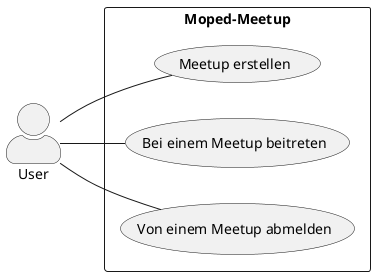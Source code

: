 @startuml
skinparam actorstyle awesome
left to right direction

actor "User" as user

rectangle Moped-Meetup {
    usecase "Meetup erstellen" as te
    usecase "Bei einem Meetup beitreten" as at
    usecase "Von einem Meetup abmelden" as ab


    user -- te
    user -- at
    user -- ab
}
@enduml